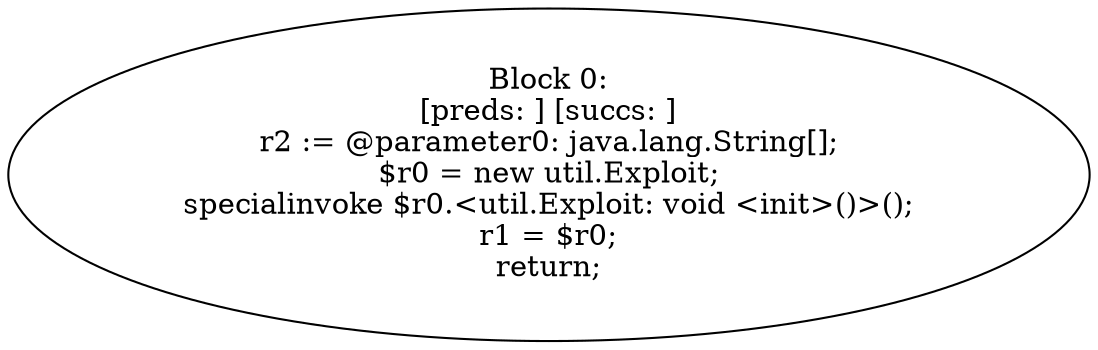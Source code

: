 digraph "unitGraph" {
    "Block 0:
[preds: ] [succs: ]
r2 := @parameter0: java.lang.String[];
$r0 = new util.Exploit;
specialinvoke $r0.<util.Exploit: void <init>()>();
r1 = $r0;
return;
"
}
